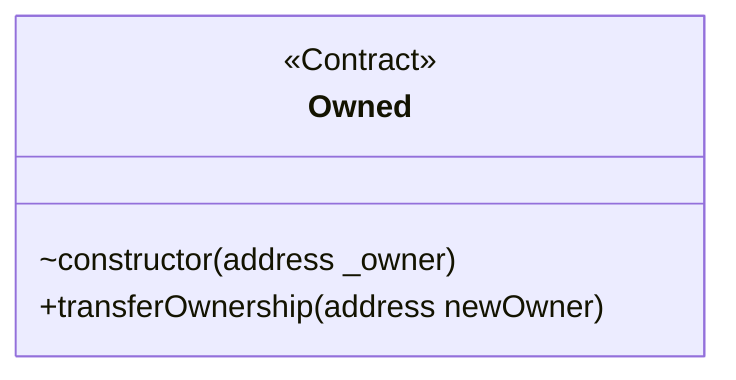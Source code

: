 classDiagram
  %% 215:1260:0
  class Owned {
    <<Contract>>
    ~constructor(address _owner)
    +transferOwnership(address newOwner)
  }